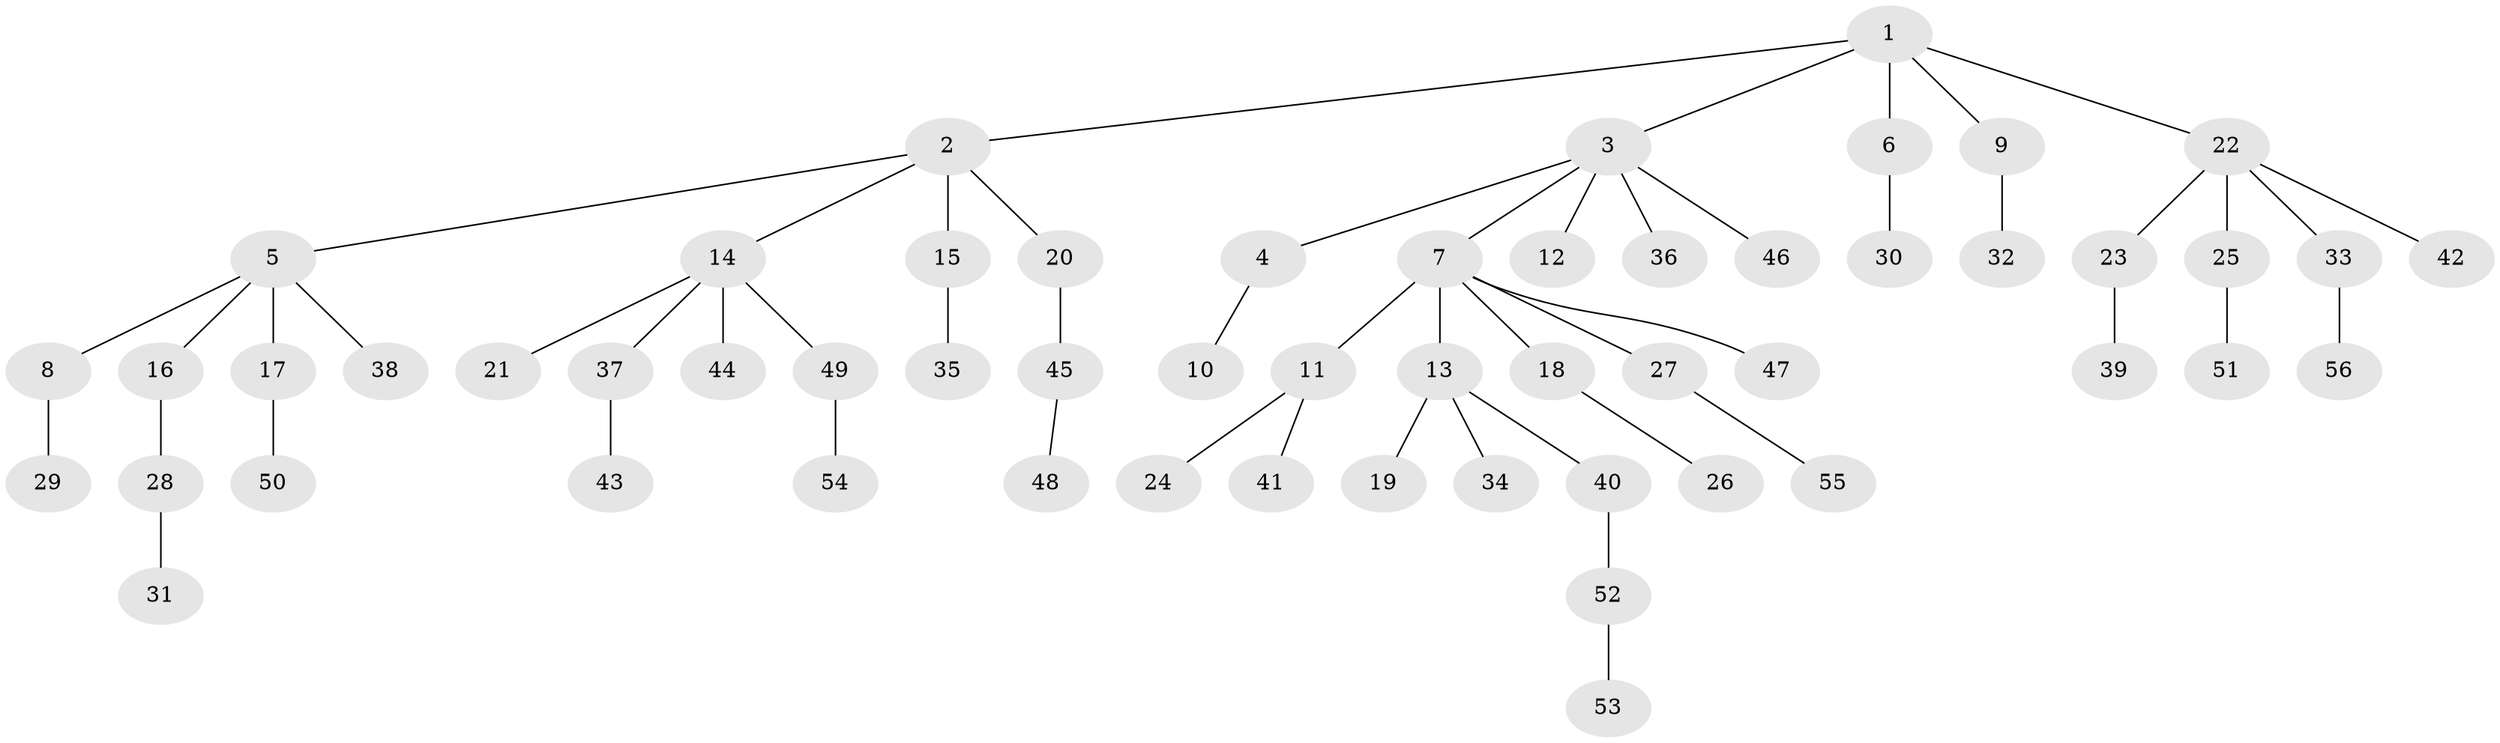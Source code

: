 // Generated by graph-tools (version 1.1) at 2025/15/03/09/25 04:15:37]
// undirected, 56 vertices, 55 edges
graph export_dot {
graph [start="1"]
  node [color=gray90,style=filled];
  1;
  2;
  3;
  4;
  5;
  6;
  7;
  8;
  9;
  10;
  11;
  12;
  13;
  14;
  15;
  16;
  17;
  18;
  19;
  20;
  21;
  22;
  23;
  24;
  25;
  26;
  27;
  28;
  29;
  30;
  31;
  32;
  33;
  34;
  35;
  36;
  37;
  38;
  39;
  40;
  41;
  42;
  43;
  44;
  45;
  46;
  47;
  48;
  49;
  50;
  51;
  52;
  53;
  54;
  55;
  56;
  1 -- 2;
  1 -- 3;
  1 -- 6;
  1 -- 9;
  1 -- 22;
  2 -- 5;
  2 -- 14;
  2 -- 15;
  2 -- 20;
  3 -- 4;
  3 -- 7;
  3 -- 12;
  3 -- 36;
  3 -- 46;
  4 -- 10;
  5 -- 8;
  5 -- 16;
  5 -- 17;
  5 -- 38;
  6 -- 30;
  7 -- 11;
  7 -- 13;
  7 -- 18;
  7 -- 27;
  7 -- 47;
  8 -- 29;
  9 -- 32;
  11 -- 24;
  11 -- 41;
  13 -- 19;
  13 -- 34;
  13 -- 40;
  14 -- 21;
  14 -- 37;
  14 -- 44;
  14 -- 49;
  15 -- 35;
  16 -- 28;
  17 -- 50;
  18 -- 26;
  20 -- 45;
  22 -- 23;
  22 -- 25;
  22 -- 33;
  22 -- 42;
  23 -- 39;
  25 -- 51;
  27 -- 55;
  28 -- 31;
  33 -- 56;
  37 -- 43;
  40 -- 52;
  45 -- 48;
  49 -- 54;
  52 -- 53;
}
